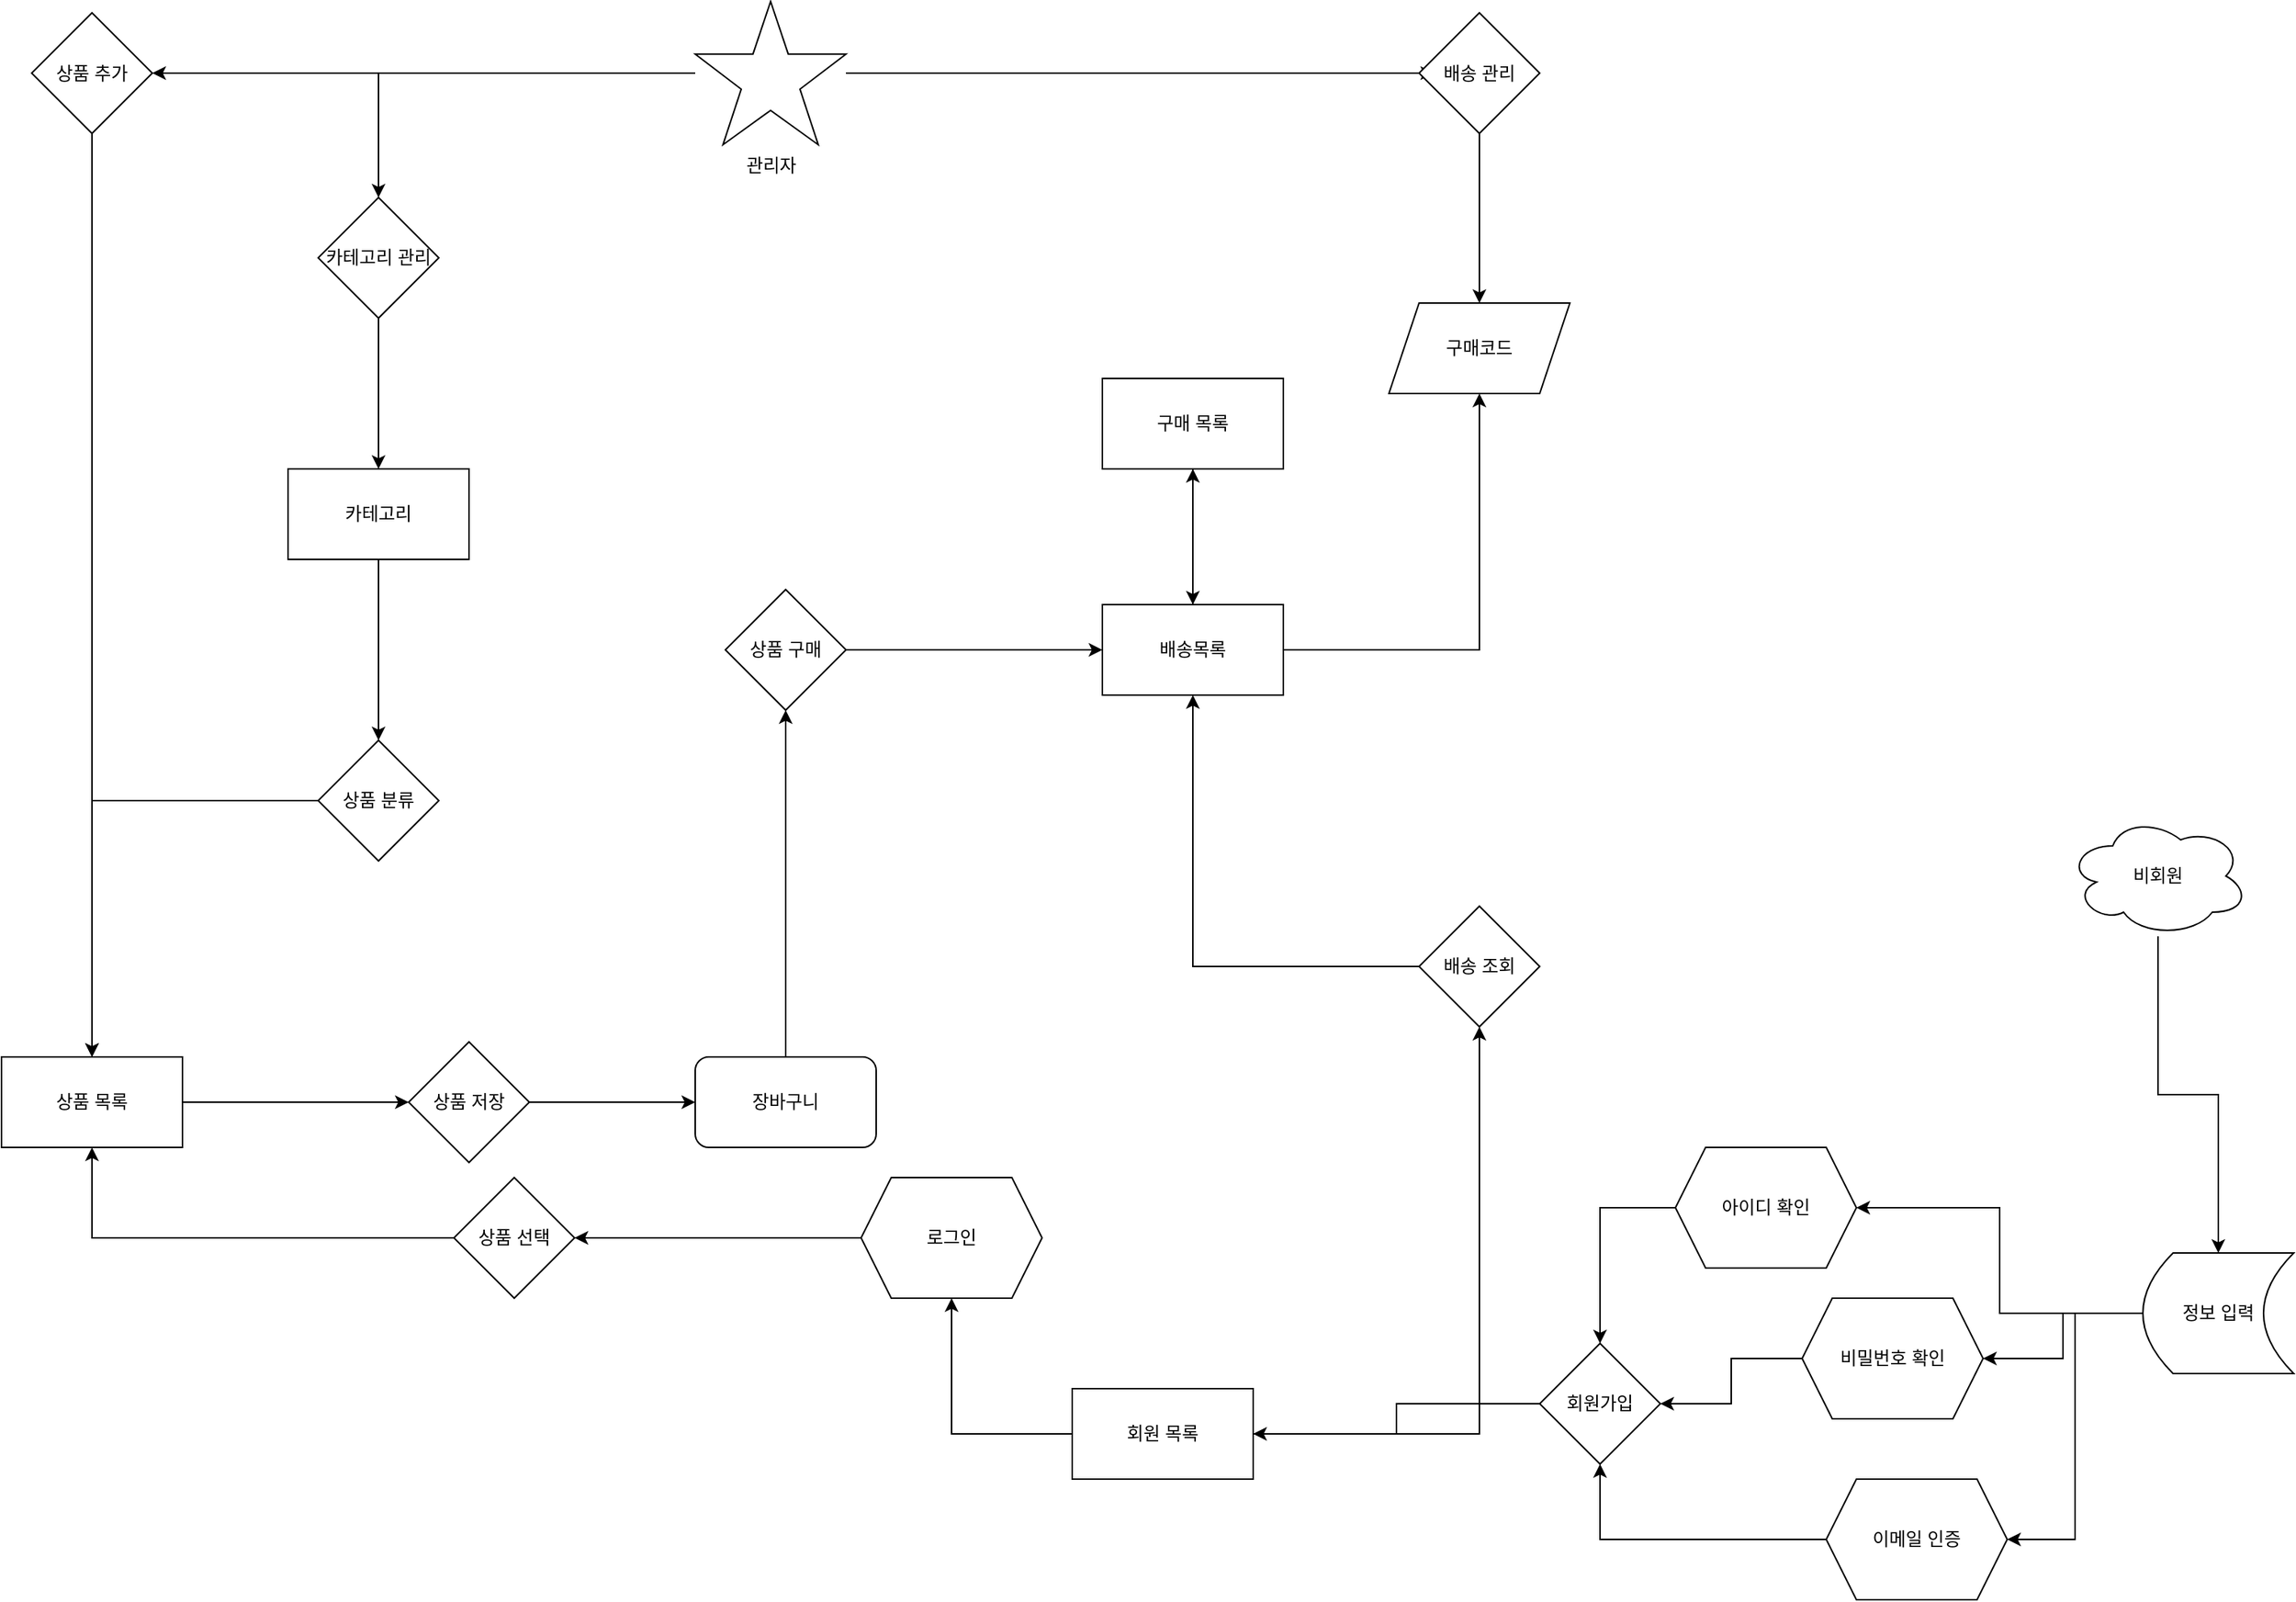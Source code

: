 <mxfile version="13.5.8" type="github"><diagram id="Ew76TlMfgCHmT2ZFd1Gv" name="Page-1"><mxGraphModel dx="2500" dy="2113" grid="1" gridSize="10" guides="1" tooltips="1" connect="1" arrows="1" fold="1" page="1" pageScale="1" pageWidth="827" pageHeight="1169" math="0" shadow="0"><root><mxCell id="0"/><mxCell id="1" parent="0"/><mxCell id="fbA82hm2PAfXA4yfkMD8-31" style="edgeStyle=orthogonalEdgeStyle;rounded=0;orthogonalLoop=1;jettySize=auto;html=1;" edge="1" parent="1" source="fbA82hm2PAfXA4yfkMD8-1" target="fbA82hm2PAfXA4yfkMD8-8"><mxGeometry relative="1" as="geometry"/></mxCell><mxCell id="fbA82hm2PAfXA4yfkMD8-1" value="&lt;div&gt;상품 구매&lt;/div&gt;" style="rhombus;whiteSpace=wrap;html=1;strokeColor=#000000;" vertex="1" parent="1"><mxGeometry x="-300" y="-660" width="80" height="80" as="geometry"/></mxCell><mxCell id="fbA82hm2PAfXA4yfkMD8-29" style="edgeStyle=orthogonalEdgeStyle;rounded=0;orthogonalLoop=1;jettySize=auto;html=1;" edge="1" parent="1" source="fbA82hm2PAfXA4yfkMD8-2" target="fbA82hm2PAfXA4yfkMD8-3"><mxGeometry relative="1" as="geometry"/></mxCell><mxCell id="fbA82hm2PAfXA4yfkMD8-2" value="상품 분류" style="rhombus;whiteSpace=wrap;html=1;strokeColor=#000000;" vertex="1" parent="1"><mxGeometry x="-570" y="-560" width="80" height="80" as="geometry"/></mxCell><mxCell id="fbA82hm2PAfXA4yfkMD8-59" style="edgeStyle=orthogonalEdgeStyle;rounded=0;orthogonalLoop=1;jettySize=auto;html=1;" edge="1" parent="1" source="fbA82hm2PAfXA4yfkMD8-3" target="fbA82hm2PAfXA4yfkMD8-58"><mxGeometry relative="1" as="geometry"/></mxCell><mxCell id="fbA82hm2PAfXA4yfkMD8-3" value="&lt;div&gt;상품 목록&lt;/div&gt;" style="rounded=0;whiteSpace=wrap;html=1;strokeColor=#000000;" vertex="1" parent="1"><mxGeometry x="-780" y="-350" width="120" height="60" as="geometry"/></mxCell><mxCell id="fbA82hm2PAfXA4yfkMD8-61" style="edgeStyle=orthogonalEdgeStyle;rounded=0;orthogonalLoop=1;jettySize=auto;html=1;" edge="1" parent="1" source="fbA82hm2PAfXA4yfkMD8-4" target="fbA82hm2PAfXA4yfkMD8-8"><mxGeometry relative="1" as="geometry"/></mxCell><mxCell id="fbA82hm2PAfXA4yfkMD8-4" value="&lt;div&gt;구매 목록&lt;/div&gt;" style="rounded=0;whiteSpace=wrap;html=1;strokeColor=#000000;" vertex="1" parent="1"><mxGeometry x="-50" y="-800" width="120" height="60" as="geometry"/></mxCell><mxCell id="fbA82hm2PAfXA4yfkMD8-34" style="edgeStyle=orthogonalEdgeStyle;rounded=0;orthogonalLoop=1;jettySize=auto;html=1;" edge="1" parent="1" source="fbA82hm2PAfXA4yfkMD8-8" target="fbA82hm2PAfXA4yfkMD8-33"><mxGeometry relative="1" as="geometry"/></mxCell><mxCell id="fbA82hm2PAfXA4yfkMD8-62" style="edgeStyle=orthogonalEdgeStyle;rounded=0;orthogonalLoop=1;jettySize=auto;html=1;" edge="1" parent="1" source="fbA82hm2PAfXA4yfkMD8-8" target="fbA82hm2PAfXA4yfkMD8-4"><mxGeometry relative="1" as="geometry"/></mxCell><mxCell id="fbA82hm2PAfXA4yfkMD8-8" value="배송목록" style="rounded=0;whiteSpace=wrap;html=1;strokeColor=#000000;" vertex="1" parent="1"><mxGeometry x="-50" y="-650" width="120" height="60" as="geometry"/></mxCell><mxCell id="fbA82hm2PAfXA4yfkMD8-11" value="" style="edgeStyle=orthogonalEdgeStyle;rounded=0;orthogonalLoop=1;jettySize=auto;html=1;" edge="1" parent="1" source="fbA82hm2PAfXA4yfkMD8-9" target="fbA82hm2PAfXA4yfkMD8-2"><mxGeometry relative="1" as="geometry"/></mxCell><mxCell id="fbA82hm2PAfXA4yfkMD8-9" value="&lt;div&gt;카테고리&lt;/div&gt;" style="rounded=0;whiteSpace=wrap;html=1;strokeColor=#000000;" vertex="1" parent="1"><mxGeometry x="-590" y="-740" width="120" height="60" as="geometry"/></mxCell><mxCell id="fbA82hm2PAfXA4yfkMD8-53" style="edgeStyle=orthogonalEdgeStyle;rounded=0;orthogonalLoop=1;jettySize=auto;html=1;" edge="1" parent="1" source="fbA82hm2PAfXA4yfkMD8-10" target="fbA82hm2PAfXA4yfkMD8-52"><mxGeometry relative="1" as="geometry"/></mxCell><mxCell id="fbA82hm2PAfXA4yfkMD8-71" style="edgeStyle=orthogonalEdgeStyle;rounded=0;orthogonalLoop=1;jettySize=auto;html=1;" edge="1" parent="1" source="fbA82hm2PAfXA4yfkMD8-10" target="fbA82hm2PAfXA4yfkMD8-70"><mxGeometry relative="1" as="geometry"/></mxCell><mxCell id="fbA82hm2PAfXA4yfkMD8-10" value="회원 목록" style="rounded=0;whiteSpace=wrap;html=1;strokeColor=#000000;" vertex="1" parent="1"><mxGeometry x="-70" y="-130" width="120" height="60" as="geometry"/></mxCell><mxCell id="fbA82hm2PAfXA4yfkMD8-22" style="edgeStyle=orthogonalEdgeStyle;rounded=0;orthogonalLoop=1;jettySize=auto;html=1;" edge="1" parent="1" source="fbA82hm2PAfXA4yfkMD8-16" target="fbA82hm2PAfXA4yfkMD8-1"><mxGeometry relative="1" as="geometry"/></mxCell><mxCell id="fbA82hm2PAfXA4yfkMD8-16" value="장바구니" style="rounded=1;whiteSpace=wrap;html=1;strokeColor=#000000;" vertex="1" parent="1"><mxGeometry x="-320" y="-350" width="120" height="60" as="geometry"/></mxCell><mxCell id="fbA82hm2PAfXA4yfkMD8-57" style="edgeStyle=orthogonalEdgeStyle;rounded=0;orthogonalLoop=1;jettySize=auto;html=1;" edge="1" parent="1" source="fbA82hm2PAfXA4yfkMD8-19" target="fbA82hm2PAfXA4yfkMD8-3"><mxGeometry relative="1" as="geometry"/></mxCell><mxCell id="fbA82hm2PAfXA4yfkMD8-19" value="상품 선택" style="rhombus;whiteSpace=wrap;html=1;strokeColor=#000000;" vertex="1" parent="1"><mxGeometry x="-480" y="-270" width="80" height="80" as="geometry"/></mxCell><mxCell id="fbA82hm2PAfXA4yfkMD8-33" value="구매코드" style="shape=parallelogram;perimeter=parallelogramPerimeter;whiteSpace=wrap;html=1;fixedSize=1;strokeColor=#000000;" vertex="1" parent="1"><mxGeometry x="140" y="-850" width="120" height="60" as="geometry"/></mxCell><mxCell id="fbA82hm2PAfXA4yfkMD8-42" style="edgeStyle=orthogonalEdgeStyle;rounded=0;orthogonalLoop=1;jettySize=auto;html=1;" edge="1" parent="1" source="fbA82hm2PAfXA4yfkMD8-41" target="fbA82hm2PAfXA4yfkMD8-43"><mxGeometry relative="1" as="geometry"><mxPoint x="-390" y="-680" as="targetPoint"/></mxGeometry></mxCell><mxCell id="fbA82hm2PAfXA4yfkMD8-46" style="edgeStyle=orthogonalEdgeStyle;rounded=0;orthogonalLoop=1;jettySize=auto;html=1;" edge="1" parent="1" source="fbA82hm2PAfXA4yfkMD8-41" target="fbA82hm2PAfXA4yfkMD8-45"><mxGeometry relative="1" as="geometry"/></mxCell><mxCell id="fbA82hm2PAfXA4yfkMD8-49" style="edgeStyle=orthogonalEdgeStyle;rounded=0;orthogonalLoop=1;jettySize=auto;html=1;entryX=0.125;entryY=0.5;entryDx=0;entryDy=0;entryPerimeter=0;" edge="1" parent="1" source="fbA82hm2PAfXA4yfkMD8-41" target="fbA82hm2PAfXA4yfkMD8-48"><mxGeometry relative="1" as="geometry"/></mxCell><mxCell id="fbA82hm2PAfXA4yfkMD8-41" value="관리자" style="verticalLabelPosition=bottom;verticalAlign=top;html=1;shape=mxgraph.basic.star;strokeColor=#000000;" vertex="1" parent="1"><mxGeometry x="-320" y="-1050" width="100" height="95" as="geometry"/></mxCell><mxCell id="fbA82hm2PAfXA4yfkMD8-44" style="edgeStyle=orthogonalEdgeStyle;rounded=0;orthogonalLoop=1;jettySize=auto;html=1;entryX=0.5;entryY=0;entryDx=0;entryDy=0;" edge="1" parent="1" source="fbA82hm2PAfXA4yfkMD8-43" target="fbA82hm2PAfXA4yfkMD8-3"><mxGeometry relative="1" as="geometry"/></mxCell><mxCell id="fbA82hm2PAfXA4yfkMD8-43" value="상품 추가" style="rhombus;whiteSpace=wrap;html=1;" vertex="1" parent="1"><mxGeometry x="-760" y="-1042.5" width="80" height="80" as="geometry"/></mxCell><mxCell id="fbA82hm2PAfXA4yfkMD8-47" style="edgeStyle=orthogonalEdgeStyle;rounded=0;orthogonalLoop=1;jettySize=auto;html=1;" edge="1" parent="1" source="fbA82hm2PAfXA4yfkMD8-45" target="fbA82hm2PAfXA4yfkMD8-9"><mxGeometry relative="1" as="geometry"/></mxCell><mxCell id="fbA82hm2PAfXA4yfkMD8-45" value="카테고리 관리" style="rhombus;whiteSpace=wrap;html=1;strokeColor=#000000;" vertex="1" parent="1"><mxGeometry x="-570" y="-920" width="80" height="80" as="geometry"/></mxCell><mxCell id="fbA82hm2PAfXA4yfkMD8-50" style="edgeStyle=orthogonalEdgeStyle;rounded=0;orthogonalLoop=1;jettySize=auto;html=1;" edge="1" parent="1" source="fbA82hm2PAfXA4yfkMD8-48" target="fbA82hm2PAfXA4yfkMD8-33"><mxGeometry relative="1" as="geometry"/></mxCell><mxCell id="fbA82hm2PAfXA4yfkMD8-48" value="배송 관리" style="rhombus;whiteSpace=wrap;html=1;strokeColor=#000000;" vertex="1" parent="1"><mxGeometry x="160" y="-1042.5" width="80" height="80" as="geometry"/></mxCell><mxCell id="fbA82hm2PAfXA4yfkMD8-55" style="edgeStyle=orthogonalEdgeStyle;rounded=0;orthogonalLoop=1;jettySize=auto;html=1;" edge="1" parent="1" source="fbA82hm2PAfXA4yfkMD8-52" target="fbA82hm2PAfXA4yfkMD8-8"><mxGeometry relative="1" as="geometry"/></mxCell><mxCell id="fbA82hm2PAfXA4yfkMD8-52" value="배송 조회" style="rhombus;whiteSpace=wrap;html=1;strokeColor=#000000;" vertex="1" parent="1"><mxGeometry x="160" y="-450" width="80" height="80" as="geometry"/></mxCell><mxCell id="fbA82hm2PAfXA4yfkMD8-60" style="edgeStyle=orthogonalEdgeStyle;rounded=0;orthogonalLoop=1;jettySize=auto;html=1;" edge="1" parent="1" source="fbA82hm2PAfXA4yfkMD8-58" target="fbA82hm2PAfXA4yfkMD8-16"><mxGeometry relative="1" as="geometry"/></mxCell><mxCell id="fbA82hm2PAfXA4yfkMD8-58" value="상품 저장" style="rhombus;whiteSpace=wrap;html=1;strokeColor=#000000;" vertex="1" parent="1"><mxGeometry x="-510" y="-360" width="80" height="80" as="geometry"/></mxCell><mxCell id="fbA82hm2PAfXA4yfkMD8-89" style="edgeStyle=orthogonalEdgeStyle;rounded=0;orthogonalLoop=1;jettySize=auto;html=1;" edge="1" parent="1" source="fbA82hm2PAfXA4yfkMD8-66" target="fbA82hm2PAfXA4yfkMD8-90"><mxGeometry relative="1" as="geometry"><mxPoint x="530" y="-360" as="targetPoint"/></mxGeometry></mxCell><mxCell id="fbA82hm2PAfXA4yfkMD8-66" value="&lt;div&gt;비회원&lt;/div&gt;" style="ellipse;shape=cloud;whiteSpace=wrap;html=1;strokeColor=#000000;" vertex="1" parent="1"><mxGeometry x="590" y="-510" width="120" height="80" as="geometry"/></mxCell><mxCell id="fbA82hm2PAfXA4yfkMD8-72" style="edgeStyle=orthogonalEdgeStyle;rounded=0;orthogonalLoop=1;jettySize=auto;html=1;entryX=1;entryY=0.5;entryDx=0;entryDy=0;" edge="1" parent="1" source="fbA82hm2PAfXA4yfkMD8-70" target="fbA82hm2PAfXA4yfkMD8-19"><mxGeometry relative="1" as="geometry"/></mxCell><mxCell id="fbA82hm2PAfXA4yfkMD8-70" value="로그인" style="shape=hexagon;perimeter=hexagonPerimeter2;whiteSpace=wrap;html=1;fixedSize=1;strokeColor=#000000;" vertex="1" parent="1"><mxGeometry x="-210" y="-270" width="120" height="80" as="geometry"/></mxCell><mxCell id="fbA82hm2PAfXA4yfkMD8-79" style="edgeStyle=orthogonalEdgeStyle;rounded=0;orthogonalLoop=1;jettySize=auto;html=1;" edge="1" parent="1" source="fbA82hm2PAfXA4yfkMD8-73" target="fbA82hm2PAfXA4yfkMD8-87"><mxGeometry relative="1" as="geometry"><mxPoint x="240" y="-160" as="targetPoint"/></mxGeometry></mxCell><mxCell id="fbA82hm2PAfXA4yfkMD8-73" value="아이디 확인" style="shape=hexagon;perimeter=hexagonPerimeter2;whiteSpace=wrap;html=1;fixedSize=1;strokeColor=#000000;" vertex="1" parent="1"><mxGeometry x="330" y="-290" width="120" height="80" as="geometry"/></mxCell><mxCell id="fbA82hm2PAfXA4yfkMD8-82" style="edgeStyle=orthogonalEdgeStyle;rounded=0;orthogonalLoop=1;jettySize=auto;html=1;" edge="1" parent="1" source="fbA82hm2PAfXA4yfkMD8-75" target="fbA82hm2PAfXA4yfkMD8-87"><mxGeometry relative="1" as="geometry"><mxPoint x="270.6" y="-122.96" as="targetPoint"/></mxGeometry></mxCell><mxCell id="fbA82hm2PAfXA4yfkMD8-75" value="비밀번호 확인" style="shape=hexagon;perimeter=hexagonPerimeter2;whiteSpace=wrap;html=1;fixedSize=1;strokeColor=#000000;" vertex="1" parent="1"><mxGeometry x="414" y="-190" width="120" height="80" as="geometry"/></mxCell><mxCell id="fbA82hm2PAfXA4yfkMD8-85" style="edgeStyle=orthogonalEdgeStyle;rounded=0;orthogonalLoop=1;jettySize=auto;html=1;" edge="1" parent="1" source="fbA82hm2PAfXA4yfkMD8-76" target="fbA82hm2PAfXA4yfkMD8-87"><mxGeometry relative="1" as="geometry"><mxPoint x="215" y="-80" as="targetPoint"/></mxGeometry></mxCell><mxCell id="fbA82hm2PAfXA4yfkMD8-76" value="이메일 인증" style="shape=hexagon;perimeter=hexagonPerimeter2;whiteSpace=wrap;html=1;fixedSize=1;strokeColor=#000000;" vertex="1" parent="1"><mxGeometry x="430" y="-70" width="120" height="80" as="geometry"/></mxCell><mxCell id="fbA82hm2PAfXA4yfkMD8-86" style="edgeStyle=orthogonalEdgeStyle;rounded=0;orthogonalLoop=1;jettySize=auto;html=1;" edge="1" parent="1" source="fbA82hm2PAfXA4yfkMD8-87" target="fbA82hm2PAfXA4yfkMD8-10"><mxGeometry relative="1" as="geometry"><mxPoint x="190" y="-119.941" as="sourcePoint"/></mxGeometry></mxCell><mxCell id="fbA82hm2PAfXA4yfkMD8-87" value="회원가입" style="rhombus;whiteSpace=wrap;html=1;strokeColor=#000000;" vertex="1" parent="1"><mxGeometry x="240" y="-160" width="80" height="80" as="geometry"/></mxCell><mxCell id="fbA82hm2PAfXA4yfkMD8-91" style="edgeStyle=orthogonalEdgeStyle;rounded=0;orthogonalLoop=1;jettySize=auto;html=1;" edge="1" parent="1" source="fbA82hm2PAfXA4yfkMD8-90" target="fbA82hm2PAfXA4yfkMD8-73"><mxGeometry relative="1" as="geometry"/></mxCell><mxCell id="fbA82hm2PAfXA4yfkMD8-92" style="edgeStyle=orthogonalEdgeStyle;rounded=0;orthogonalLoop=1;jettySize=auto;html=1;entryX=1;entryY=0.5;entryDx=0;entryDy=0;" edge="1" parent="1" source="fbA82hm2PAfXA4yfkMD8-90" target="fbA82hm2PAfXA4yfkMD8-75"><mxGeometry relative="1" as="geometry"/></mxCell><mxCell id="fbA82hm2PAfXA4yfkMD8-93" style="edgeStyle=orthogonalEdgeStyle;rounded=0;orthogonalLoop=1;jettySize=auto;html=1;entryX=1;entryY=0.5;entryDx=0;entryDy=0;" edge="1" parent="1" source="fbA82hm2PAfXA4yfkMD8-90" target="fbA82hm2PAfXA4yfkMD8-76"><mxGeometry relative="1" as="geometry"/></mxCell><mxCell id="fbA82hm2PAfXA4yfkMD8-90" value="정보 입력" style="shape=dataStorage;whiteSpace=wrap;html=1;fixedSize=1;" vertex="1" parent="1"><mxGeometry x="640" y="-220" width="100" height="80" as="geometry"/></mxCell></root></mxGraphModel></diagram></mxfile>
